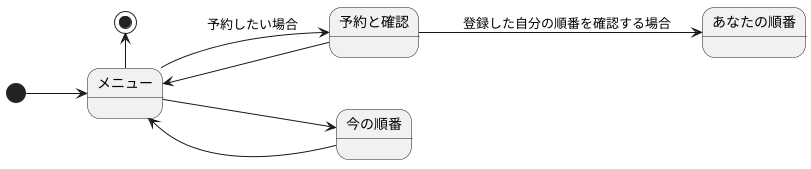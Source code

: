 @startuml
left to right direction
[*] --> メニュー
メニュー --> 予約と確認:　予約したい場合 
予約と確認 --> メニュー
メニュー --> 今の順番
今の順番 --> メニュー:　
予約と確認 --> あなたの順番:　登録した自分の順番を確認する場合
メニュー --left--> [*]
@enduml
